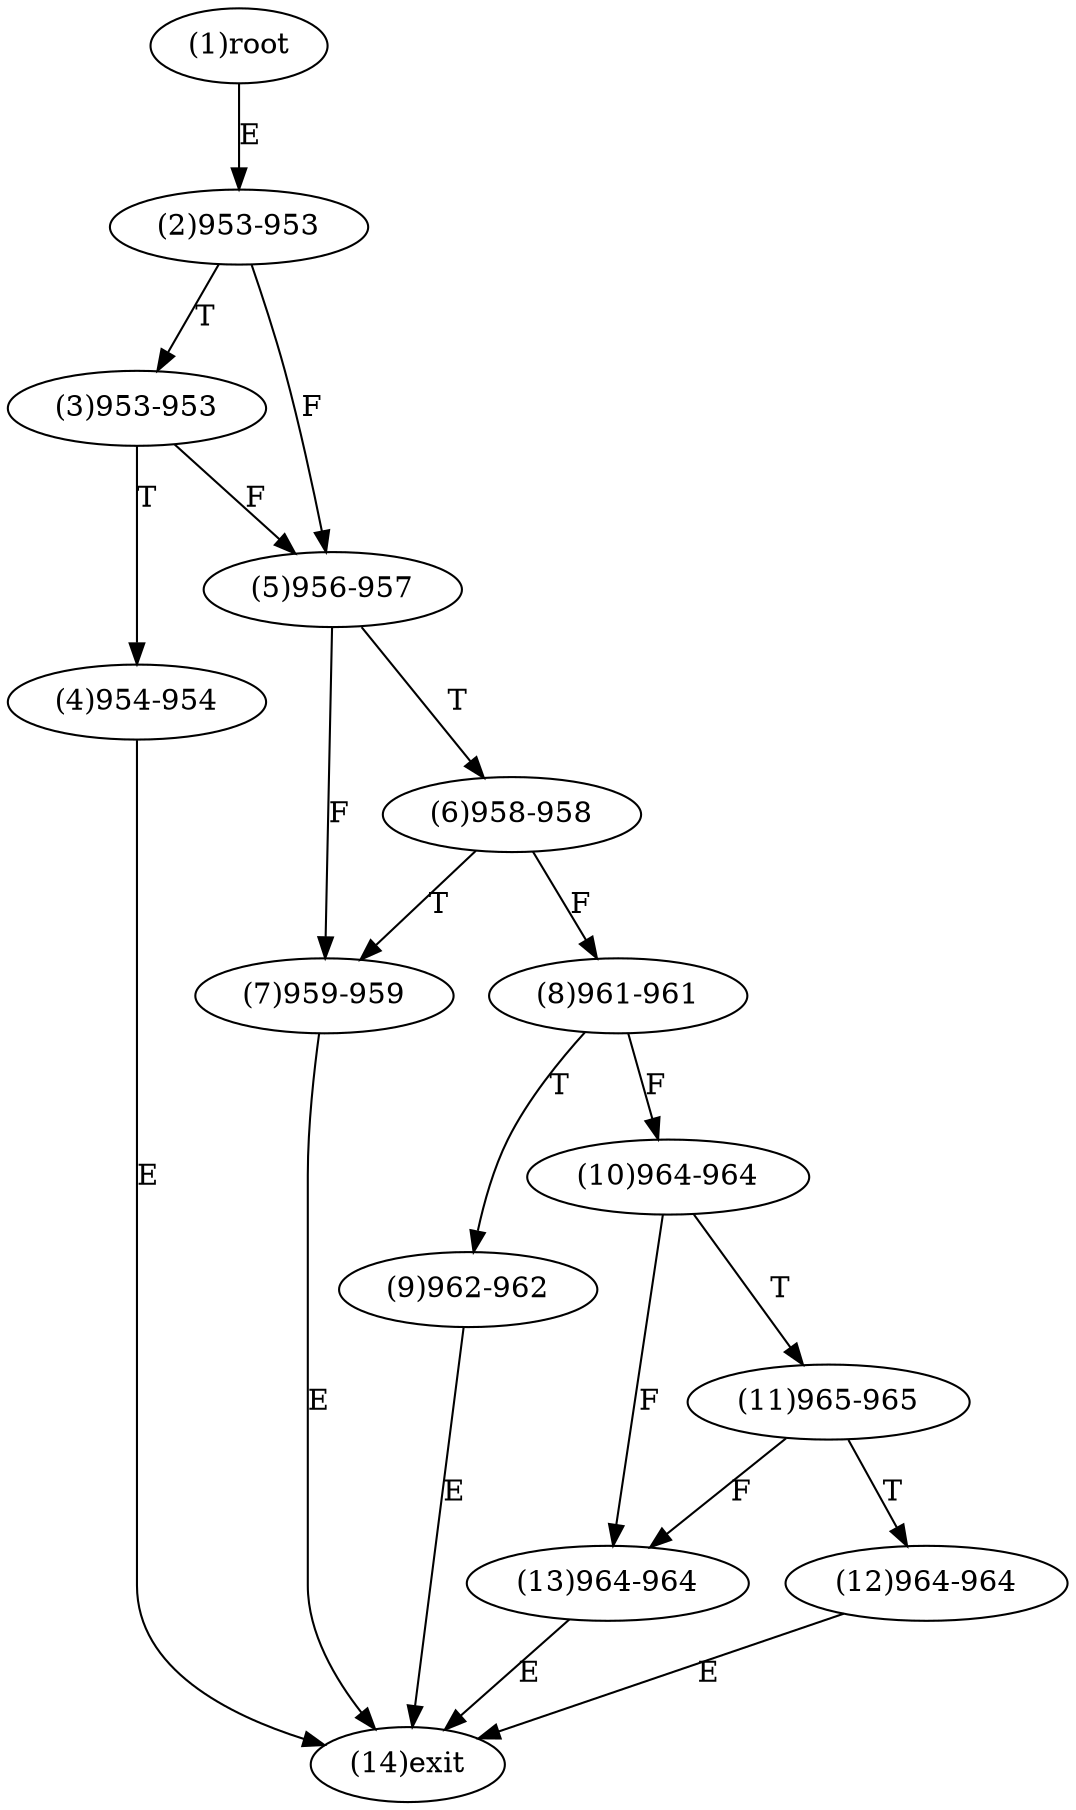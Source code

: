digraph "" { 
1[ label="(1)root"];
2[ label="(2)953-953"];
3[ label="(3)953-953"];
4[ label="(4)954-954"];
5[ label="(5)956-957"];
6[ label="(6)958-958"];
7[ label="(7)959-959"];
8[ label="(8)961-961"];
9[ label="(9)962-962"];
10[ label="(10)964-964"];
11[ label="(11)965-965"];
12[ label="(12)964-964"];
13[ label="(13)964-964"];
14[ label="(14)exit"];
1->2[ label="E"];
2->5[ label="F"];
2->3[ label="T"];
3->5[ label="F"];
3->4[ label="T"];
4->14[ label="E"];
5->7[ label="F"];
5->6[ label="T"];
6->8[ label="F"];
6->7[ label="T"];
7->14[ label="E"];
8->10[ label="F"];
8->9[ label="T"];
9->14[ label="E"];
10->13[ label="F"];
10->11[ label="T"];
11->13[ label="F"];
11->12[ label="T"];
12->14[ label="E"];
13->14[ label="E"];
}